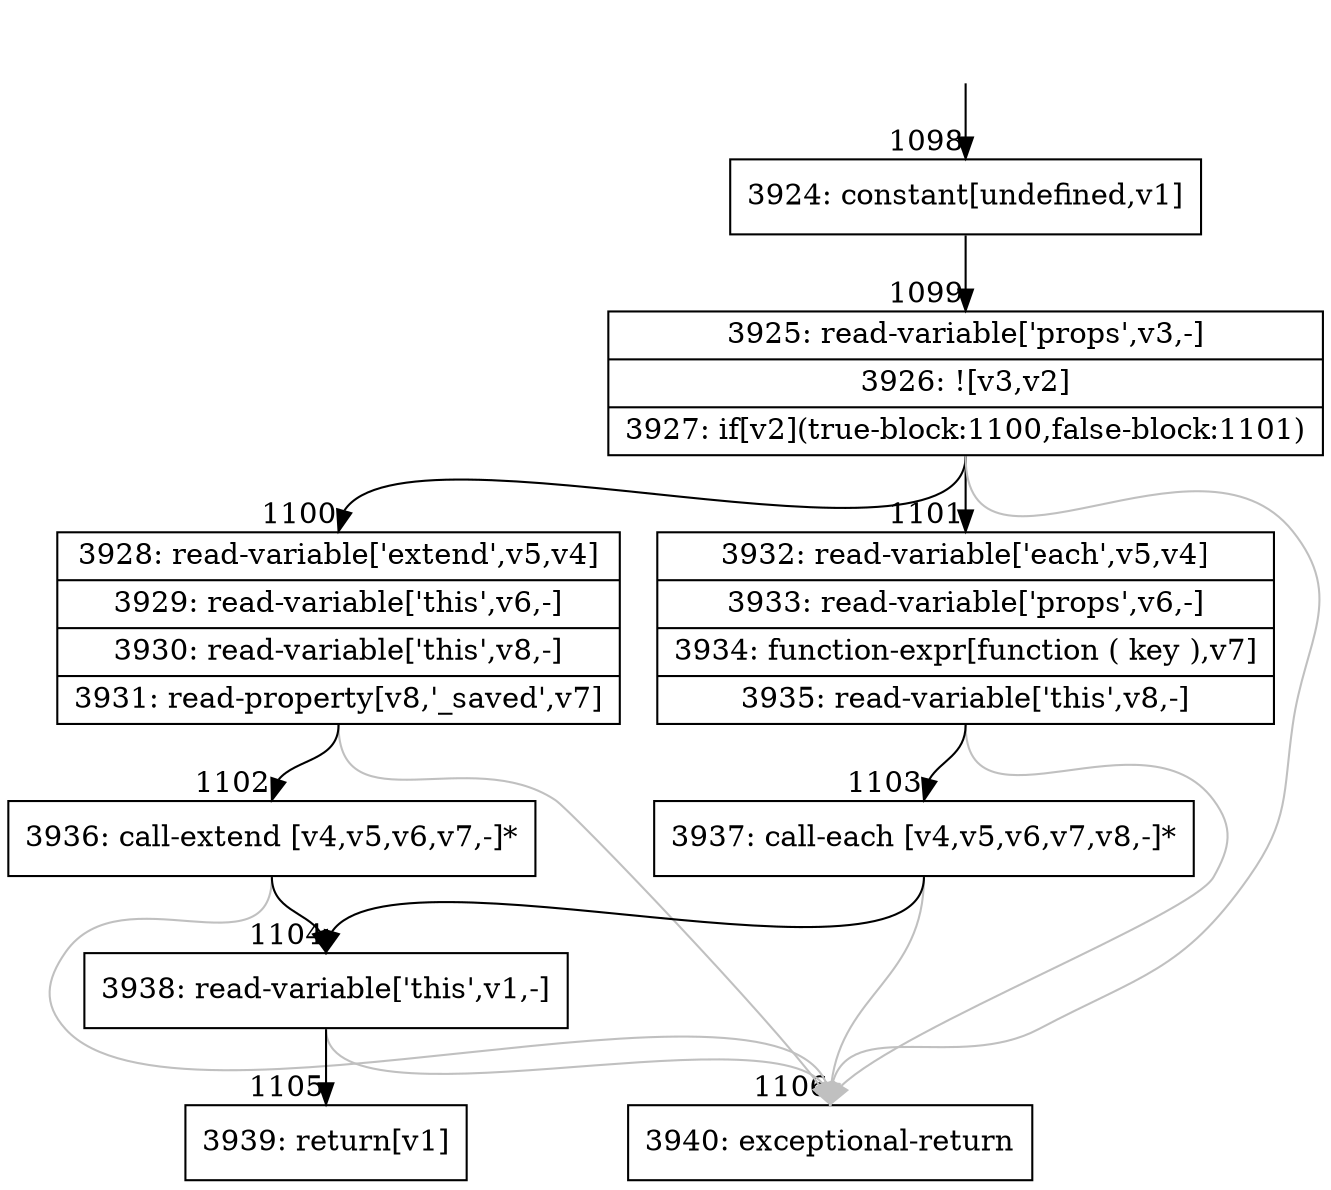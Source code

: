 digraph {
rankdir="TD"
BB_entry114[shape=none,label=""];
BB_entry114 -> BB1098 [tailport=s, headport=n, headlabel="    1098"]
BB1098 [shape=record label="{3924: constant[undefined,v1]}" ] 
BB1098 -> BB1099 [tailport=s, headport=n, headlabel="      1099"]
BB1099 [shape=record label="{3925: read-variable['props',v3,-]|3926: ![v3,v2]|3927: if[v2](true-block:1100,false-block:1101)}" ] 
BB1099 -> BB1100 [tailport=s, headport=n, headlabel="      1100"]
BB1099 -> BB1101 [tailport=s, headport=n, headlabel="      1101"]
BB1099 -> BB1106 [tailport=s, headport=n, color=gray, headlabel="      1106"]
BB1100 [shape=record label="{3928: read-variable['extend',v5,v4]|3929: read-variable['this',v6,-]|3930: read-variable['this',v8,-]|3931: read-property[v8,'_saved',v7]}" ] 
BB1100 -> BB1102 [tailport=s, headport=n, headlabel="      1102"]
BB1100 -> BB1106 [tailport=s, headport=n, color=gray]
BB1101 [shape=record label="{3932: read-variable['each',v5,v4]|3933: read-variable['props',v6,-]|3934: function-expr[function ( key ),v7]|3935: read-variable['this',v8,-]}" ] 
BB1101 -> BB1103 [tailport=s, headport=n, headlabel="      1103"]
BB1101 -> BB1106 [tailport=s, headport=n, color=gray]
BB1102 [shape=record label="{3936: call-extend [v4,v5,v6,v7,-]*}" ] 
BB1102 -> BB1104 [tailport=s, headport=n, headlabel="      1104"]
BB1102 -> BB1106 [tailport=s, headport=n, color=gray]
BB1103 [shape=record label="{3937: call-each [v4,v5,v6,v7,v8,-]*}" ] 
BB1103 -> BB1104 [tailport=s, headport=n]
BB1103 -> BB1106 [tailport=s, headport=n, color=gray]
BB1104 [shape=record label="{3938: read-variable['this',v1,-]}" ] 
BB1104 -> BB1105 [tailport=s, headport=n, headlabel="      1105"]
BB1104 -> BB1106 [tailport=s, headport=n, color=gray]
BB1105 [shape=record label="{3939: return[v1]}" ] 
BB1106 [shape=record label="{3940: exceptional-return}" ] 
//#$~ 1109
}
